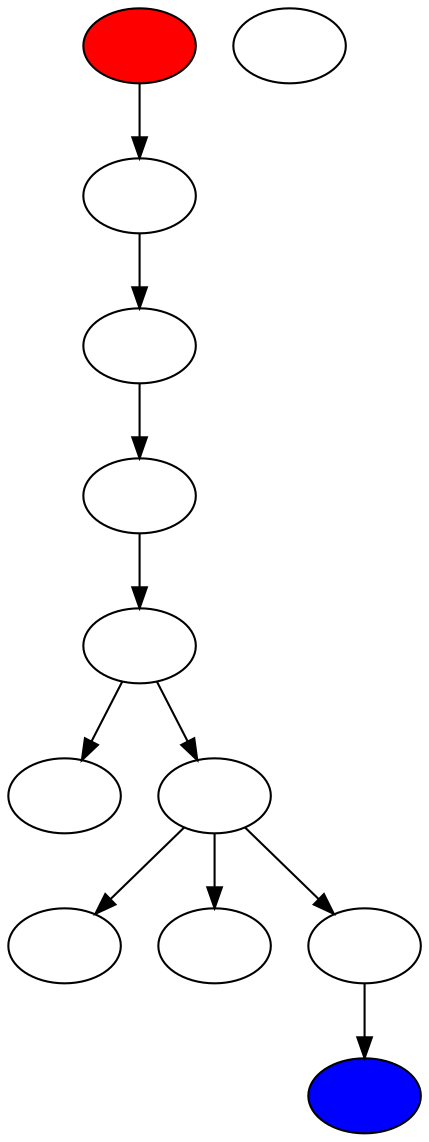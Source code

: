 digraph Grafo
{
0 [label=""style=filled, fillcolor=red]
1 [label=""];
2 [label=""];
3 [label=""];
4 [label=""];
5 [label=""];
6 [label=""];
7 [label=""];
8 [label=""];
9 [label=""];
10 [label=""];
11  [label=""style=filled, fillcolor=blue];
0->1;
1->2;
2->3;
3->4;
4->5;
4->6;
6->7;
6->9;
6->10;
10->11;
}
